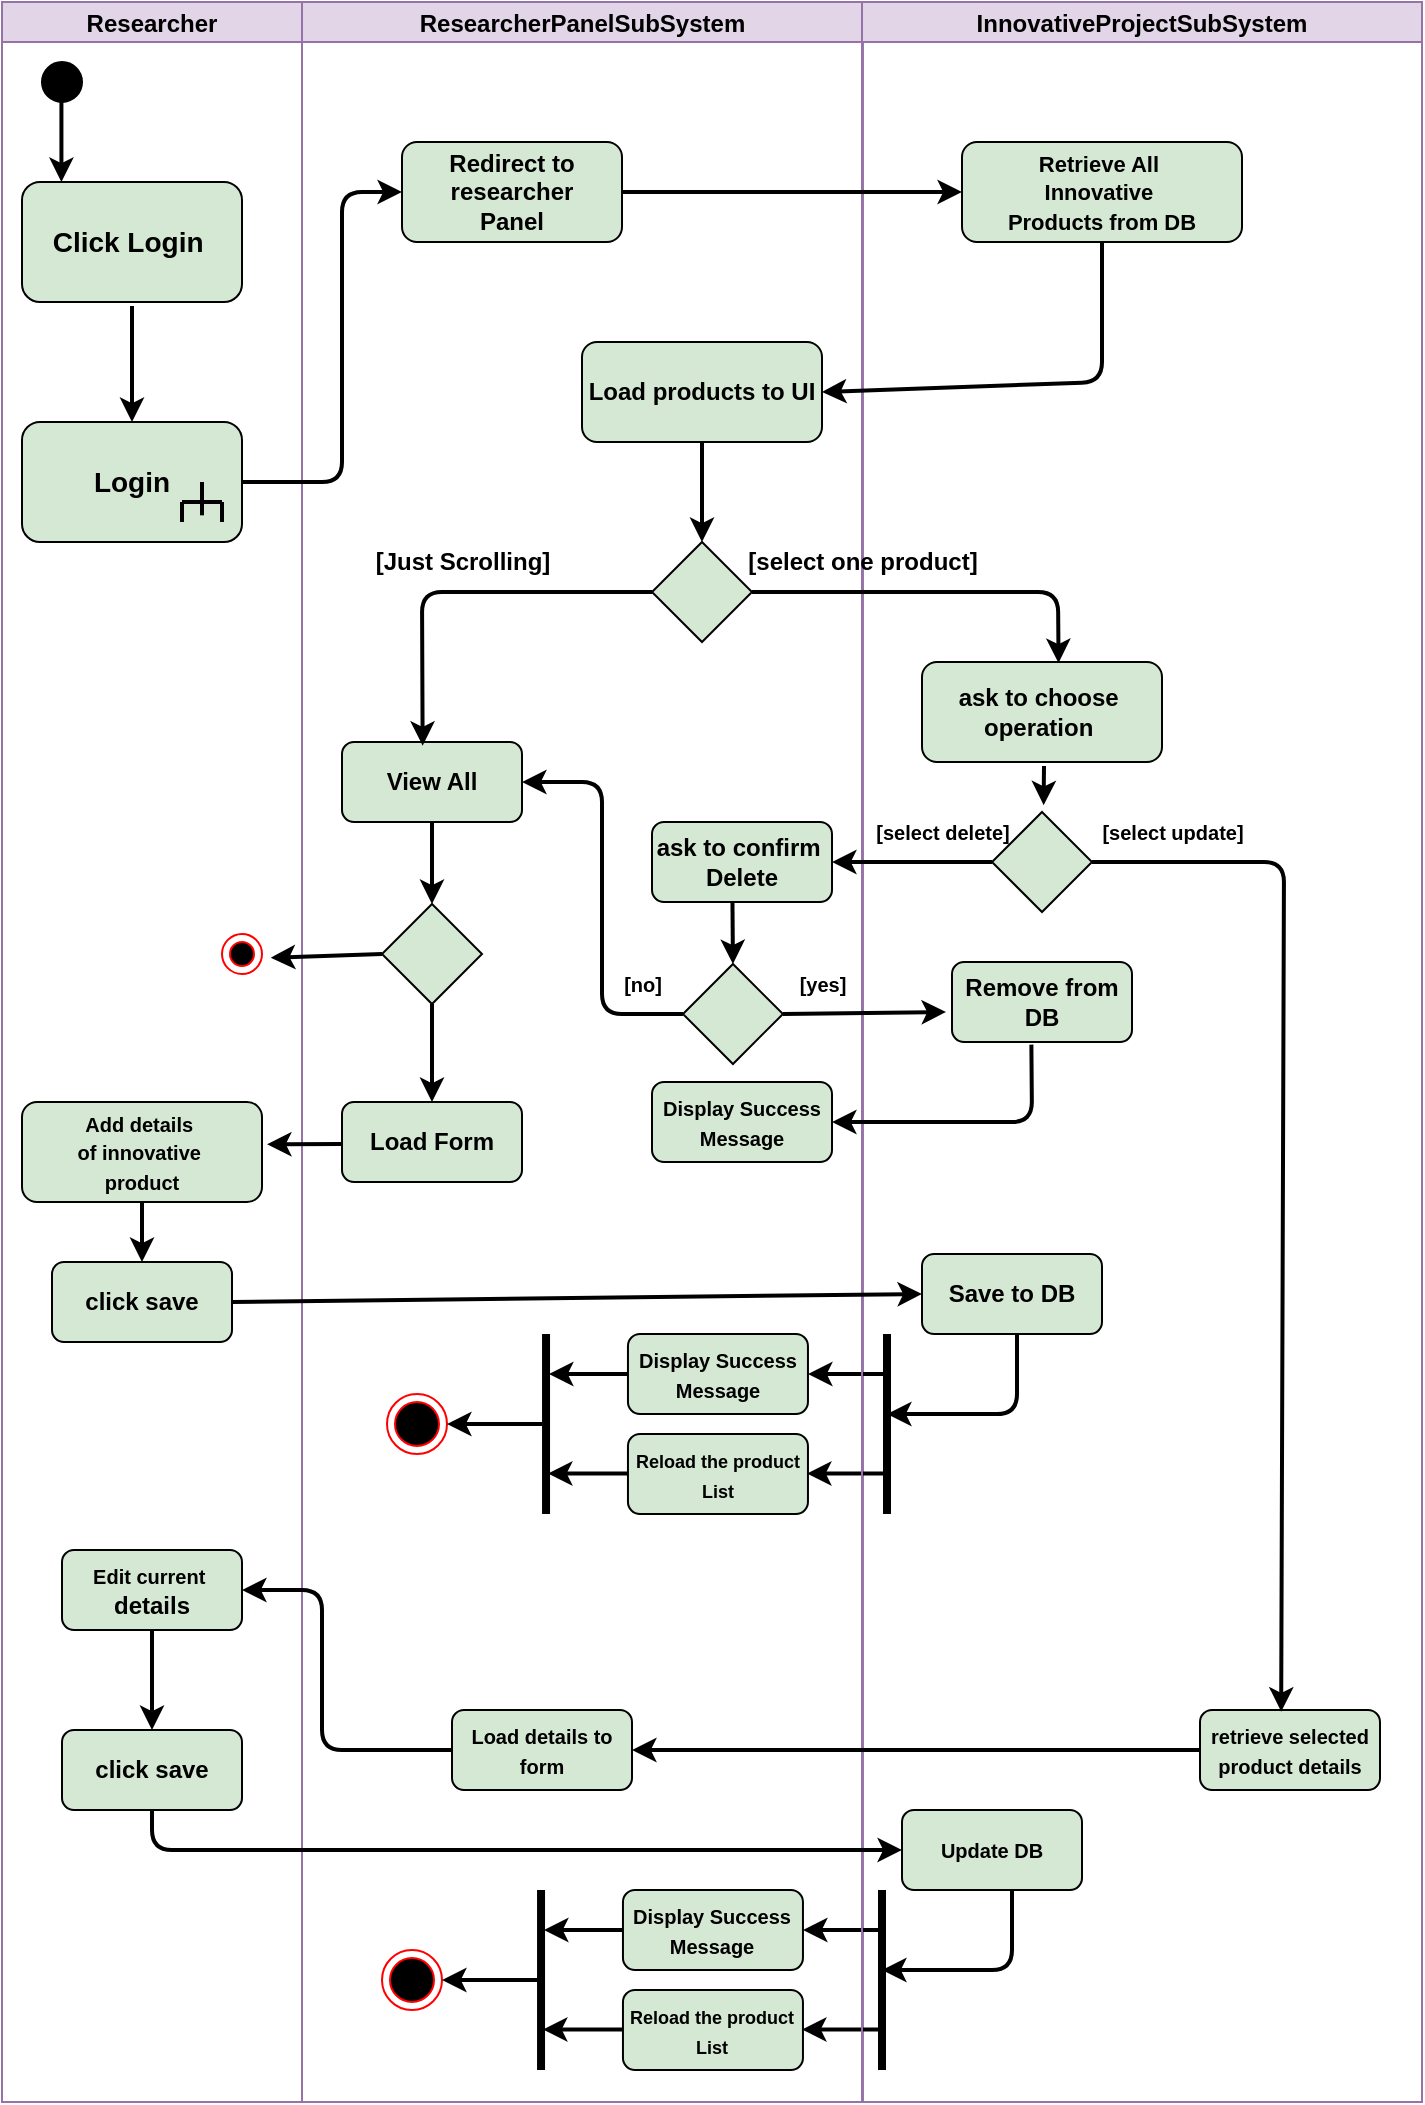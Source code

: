 <mxfile version="14.6.1" type="device"><diagram id="9egRcFBI29UkDSElMsX1" name="Page-1"><mxGraphModel dx="1038" dy="548" grid="1" gridSize="10" guides="1" tooltips="1" connect="1" arrows="1" fold="1" page="1" pageScale="1" pageWidth="827" pageHeight="1169" math="0" shadow="0"><root><mxCell id="0"/><mxCell id="1" parent="0"/><mxCell id="G6wH3Zd-4y4zLC6UvyVQ-2" value="Researcher" style="swimlane;startSize=20;fillColor=#e1d5e7;strokeColor=#9673a6;" parent="1" vertex="1"><mxGeometry x="50" y="40" width="150" height="1050" as="geometry"/></mxCell><mxCell id="G6wH3Zd-4y4zLC6UvyVQ-3" value="" style="ellipse;whiteSpace=wrap;html=1;aspect=fixed;fillColor=#000000;" parent="G6wH3Zd-4y4zLC6UvyVQ-2" vertex="1"><mxGeometry x="20" y="30" width="20" height="20" as="geometry"/></mxCell><mxCell id="G6wH3Zd-4y4zLC6UvyVQ-4" value="&lt;b&gt;&lt;font style=&quot;font-size: 14px&quot;&gt;Click Login&amp;nbsp;&lt;/font&gt;&lt;/b&gt;" style="rounded=1;whiteSpace=wrap;html=1;fillColor=#D5E8D4;" parent="G6wH3Zd-4y4zLC6UvyVQ-2" vertex="1"><mxGeometry x="10" y="90" width="110" height="60" as="geometry"/></mxCell><mxCell id="G6wH3Zd-4y4zLC6UvyVQ-5" value="" style="endArrow=classic;html=1;strokeWidth=2;" parent="G6wH3Zd-4y4zLC6UvyVQ-2" edge="1"><mxGeometry width="50" height="50" relative="1" as="geometry"><mxPoint x="29.71" y="43" as="sourcePoint"/><mxPoint x="29.71" y="90" as="targetPoint"/><Array as="points"><mxPoint x="29.71" y="90"/></Array></mxGeometry></mxCell><mxCell id="G6wH3Zd-4y4zLC6UvyVQ-6" value="" style="group" parent="G6wH3Zd-4y4zLC6UvyVQ-2" vertex="1" connectable="0"><mxGeometry x="10" y="210" width="110" height="60" as="geometry"/></mxCell><mxCell id="G6wH3Zd-4y4zLC6UvyVQ-7" value="&lt;b&gt;&lt;font style=&quot;font-size: 14px&quot;&gt;Login&lt;/font&gt;&lt;/b&gt;" style="rounded=1;whiteSpace=wrap;html=1;fillColor=#D5E8D4;" parent="G6wH3Zd-4y4zLC6UvyVQ-6" vertex="1"><mxGeometry width="110" height="60" as="geometry"/></mxCell><mxCell id="G6wH3Zd-4y4zLC6UvyVQ-8" value="" style="group" parent="G6wH3Zd-4y4zLC6UvyVQ-6" vertex="1" connectable="0"><mxGeometry x="80" y="30" width="20" height="20" as="geometry"/></mxCell><mxCell id="G6wH3Zd-4y4zLC6UvyVQ-9" value="" style="endArrow=none;html=1;strokeWidth=2;" parent="G6wH3Zd-4y4zLC6UvyVQ-8" edge="1"><mxGeometry width="50" height="50" relative="1" as="geometry"><mxPoint y="10" as="sourcePoint"/><mxPoint x="20" y="10" as="targetPoint"/></mxGeometry></mxCell><mxCell id="G6wH3Zd-4y4zLC6UvyVQ-10" value="" style="endArrow=none;html=1;strokeWidth=2;" parent="G6wH3Zd-4y4zLC6UvyVQ-8" edge="1"><mxGeometry width="50" height="50" relative="1" as="geometry"><mxPoint y="10" as="sourcePoint"/><mxPoint y="20" as="targetPoint"/></mxGeometry></mxCell><mxCell id="G6wH3Zd-4y4zLC6UvyVQ-11" value="" style="endArrow=none;html=1;strokeWidth=2;" parent="G6wH3Zd-4y4zLC6UvyVQ-8" edge="1"><mxGeometry width="50" height="50" relative="1" as="geometry"><mxPoint x="20" y="10" as="sourcePoint"/><mxPoint x="20" y="20" as="targetPoint"/></mxGeometry></mxCell><mxCell id="G6wH3Zd-4y4zLC6UvyVQ-12" value="" style="endArrow=none;html=1;strokeWidth=2;" parent="G6wH3Zd-4y4zLC6UvyVQ-8" edge="1"><mxGeometry width="50" height="50" relative="1" as="geometry"><mxPoint x="10" as="sourcePoint"/><mxPoint x="10" y="16.667" as="targetPoint"/></mxGeometry></mxCell><mxCell id="G6wH3Zd-4y4zLC6UvyVQ-13" value="" style="endArrow=classic;html=1;strokeWidth=2;entryX=0.5;entryY=0;entryDx=0;entryDy=0;" parent="G6wH3Zd-4y4zLC6UvyVQ-2" target="G6wH3Zd-4y4zLC6UvyVQ-7" edge="1"><mxGeometry width="50" height="50" relative="1" as="geometry"><mxPoint x="65" y="152" as="sourcePoint"/><mxPoint x="180" y="120" as="targetPoint"/></mxGeometry></mxCell><mxCell id="G6wH3Zd-4y4zLC6UvyVQ-91" value="&lt;b&gt;&lt;font&gt;&lt;span style=&quot;font-size: 10px&quot;&gt;Edit current&amp;nbsp;&lt;br&gt;&lt;/span&gt;details&lt;br&gt;&lt;/font&gt;&lt;/b&gt;" style="rounded=1;whiteSpace=wrap;html=1;fillColor=#D5E8D4;" parent="G6wH3Zd-4y4zLC6UvyVQ-2" vertex="1"><mxGeometry x="30" y="774" width="90" height="40" as="geometry"/></mxCell><mxCell id="G6wH3Zd-4y4zLC6UvyVQ-96" value="&lt;b&gt;&lt;font&gt;&lt;font style=&quot;font-size: 12px&quot;&gt;click save&lt;/font&gt;&lt;br&gt;&lt;/font&gt;&lt;/b&gt;" style="rounded=1;whiteSpace=wrap;html=1;fillColor=#D5E8D4;" parent="G6wH3Zd-4y4zLC6UvyVQ-2" vertex="1"><mxGeometry x="30" y="864" width="90" height="40" as="geometry"/></mxCell><mxCell id="G6wH3Zd-4y4zLC6UvyVQ-97" value="" style="endArrow=classic;html=1;strokeWidth=2;exitX=0.5;exitY=1;exitDx=0;exitDy=0;entryX=0.5;entryY=0;entryDx=0;entryDy=0;" parent="G6wH3Zd-4y4zLC6UvyVQ-2" source="G6wH3Zd-4y4zLC6UvyVQ-91" target="G6wH3Zd-4y4zLC6UvyVQ-96" edge="1"><mxGeometry width="50" height="50" relative="1" as="geometry"><mxPoint x="50" y="864" as="sourcePoint"/><mxPoint x="100" y="814" as="targetPoint"/></mxGeometry></mxCell><mxCell id="G6wH3Zd-4y4zLC6UvyVQ-115" value="" style="ellipse;html=1;shape=endState;fillColor=#000000;strokeColor=#ff0000;" parent="G6wH3Zd-4y4zLC6UvyVQ-2" vertex="1"><mxGeometry x="110" y="466" width="20" height="20" as="geometry"/></mxCell><mxCell id="G6wH3Zd-4y4zLC6UvyVQ-118" value="&lt;b style=&quot;font-size: 10px&quot;&gt;&lt;font style=&quot;font-size: 10px&quot;&gt;&lt;span&gt;Add details&amp;nbsp;&lt;br&gt;&lt;/span&gt;of innovative&amp;nbsp;&lt;br&gt;product&lt;br&gt;&lt;/font&gt;&lt;/b&gt;" style="rounded=1;whiteSpace=wrap;html=1;fillColor=#D5E8D4;" parent="G6wH3Zd-4y4zLC6UvyVQ-2" vertex="1"><mxGeometry x="10" y="550" width="120" height="50" as="geometry"/></mxCell><mxCell id="G6wH3Zd-4y4zLC6UvyVQ-120" value="&lt;b&gt;&lt;font&gt;&lt;font style=&quot;font-size: 12px&quot;&gt;click save&lt;/font&gt;&lt;br&gt;&lt;/font&gt;&lt;/b&gt;" style="rounded=1;whiteSpace=wrap;html=1;fillColor=#D5E8D4;" parent="G6wH3Zd-4y4zLC6UvyVQ-2" vertex="1"><mxGeometry x="25" y="630" width="90" height="40" as="geometry"/></mxCell><mxCell id="G6wH3Zd-4y4zLC6UvyVQ-121" value="" style="endArrow=classic;html=1;strokeWidth=2;exitX=0.5;exitY=1;exitDx=0;exitDy=0;entryX=0.5;entryY=0;entryDx=0;entryDy=0;" parent="G6wH3Zd-4y4zLC6UvyVQ-2" source="G6wH3Zd-4y4zLC6UvyVQ-118" target="G6wH3Zd-4y4zLC6UvyVQ-120" edge="1"><mxGeometry width="50" height="50" relative="1" as="geometry"><mxPoint x="50" y="660" as="sourcePoint"/><mxPoint x="100" y="610" as="targetPoint"/></mxGeometry></mxCell><mxCell id="G6wH3Zd-4y4zLC6UvyVQ-14" value="ResearcherPanelSubSystem" style="swimlane;startSize=20;fillColor=#e1d5e7;strokeColor=#9673a6;" parent="1" vertex="1"><mxGeometry x="200" y="40" width="280.48" height="1050" as="geometry"/></mxCell><mxCell id="G6wH3Zd-4y4zLC6UvyVQ-15" value="&lt;span&gt;&lt;b&gt;Redirect to researcher&lt;br&gt;Panel&lt;br&gt;&lt;/b&gt;&lt;/span&gt;" style="rounded=1;whiteSpace=wrap;html=1;fillColor=#D5E8D4;" parent="G6wH3Zd-4y4zLC6UvyVQ-14" vertex="1"><mxGeometry x="50" y="70" width="110" height="50" as="geometry"/></mxCell><mxCell id="G6wH3Zd-4y4zLC6UvyVQ-49" value="&lt;b&gt;&lt;font&gt;&lt;font style=&quot;font-size: 12px&quot;&gt;Load products to UI&lt;/font&gt;&lt;br&gt;&lt;/font&gt;&lt;/b&gt;" style="rounded=1;whiteSpace=wrap;html=1;fillColor=#D5E8D4;" parent="G6wH3Zd-4y4zLC6UvyVQ-14" vertex="1"><mxGeometry x="140" y="170" width="120" height="50" as="geometry"/></mxCell><mxCell id="G6wH3Zd-4y4zLC6UvyVQ-53" value="" style="rhombus;whiteSpace=wrap;html=1;fillColor=#D5E8D4;" parent="G6wH3Zd-4y4zLC6UvyVQ-14" vertex="1"><mxGeometry x="175" y="270" width="50" height="50" as="geometry"/></mxCell><mxCell id="G6wH3Zd-4y4zLC6UvyVQ-54" value="" style="endArrow=classic;html=1;strokeWidth=2;exitX=0.5;exitY=1;exitDx=0;exitDy=0;entryX=0.5;entryY=0;entryDx=0;entryDy=0;" parent="G6wH3Zd-4y4zLC6UvyVQ-14" source="G6wH3Zd-4y4zLC6UvyVQ-49" target="G6wH3Zd-4y4zLC6UvyVQ-53" edge="1"><mxGeometry width="50" height="50" relative="1" as="geometry"><mxPoint x="130" y="350" as="sourcePoint"/><mxPoint x="180" y="300" as="targetPoint"/></mxGeometry></mxCell><mxCell id="G6wH3Zd-4y4zLC6UvyVQ-57" value="&lt;b&gt;&lt;font&gt;&lt;font style=&quot;font-size: 12px&quot;&gt;View All&lt;/font&gt;&lt;br&gt;&lt;/font&gt;&lt;/b&gt;" style="rounded=1;whiteSpace=wrap;html=1;fillColor=#D5E8D4;" parent="G6wH3Zd-4y4zLC6UvyVQ-14" vertex="1"><mxGeometry x="20" y="370" width="90" height="40" as="geometry"/></mxCell><mxCell id="G6wH3Zd-4y4zLC6UvyVQ-58" value="" style="endArrow=classic;html=1;strokeWidth=2;exitX=0;exitY=0.5;exitDx=0;exitDy=0;entryX=0.448;entryY=0.046;entryDx=0;entryDy=0;entryPerimeter=0;" parent="G6wH3Zd-4y4zLC6UvyVQ-14" source="G6wH3Zd-4y4zLC6UvyVQ-53" target="G6wH3Zd-4y4zLC6UvyVQ-57" edge="1"><mxGeometry width="50" height="50" relative="1" as="geometry"><mxPoint x="100" y="380" as="sourcePoint"/><mxPoint x="150" y="330" as="targetPoint"/><Array as="points"><mxPoint x="60" y="295"/></Array></mxGeometry></mxCell><mxCell id="G6wH3Zd-4y4zLC6UvyVQ-59" value="&lt;b&gt;[Just Scrolling]&lt;/b&gt;" style="text;html=1;align=center;verticalAlign=middle;resizable=0;points=[];autosize=1;" parent="G6wH3Zd-4y4zLC6UvyVQ-14" vertex="1"><mxGeometry x="30" y="270" width="100" height="20" as="geometry"/></mxCell><mxCell id="G6wH3Zd-4y4zLC6UvyVQ-68" value="&lt;b&gt;&lt;font&gt;ask to confirm&amp;nbsp;&lt;br&gt;Delete&lt;br&gt;&lt;/font&gt;&lt;/b&gt;" style="rounded=1;whiteSpace=wrap;html=1;fillColor=#D5E8D4;" parent="G6wH3Zd-4y4zLC6UvyVQ-14" vertex="1"><mxGeometry x="175" y="410" width="90" height="40" as="geometry"/></mxCell><mxCell id="G6wH3Zd-4y4zLC6UvyVQ-71" value="" style="rhombus;whiteSpace=wrap;html=1;fillColor=#D5E8D4;" parent="G6wH3Zd-4y4zLC6UvyVQ-14" vertex="1"><mxGeometry x="190.48" y="481" width="50" height="50" as="geometry"/></mxCell><mxCell id="G6wH3Zd-4y4zLC6UvyVQ-72" value="" style="endArrow=classic;html=1;strokeWidth=2;exitX=0.447;exitY=1.007;exitDx=0;exitDy=0;exitPerimeter=0;entryX=0.5;entryY=0;entryDx=0;entryDy=0;" parent="G6wH3Zd-4y4zLC6UvyVQ-14" source="G6wH3Zd-4y4zLC6UvyVQ-68" target="G6wH3Zd-4y4zLC6UvyVQ-71" edge="1"><mxGeometry width="50" height="50" relative="1" as="geometry"><mxPoint x="180" y="510" as="sourcePoint"/><mxPoint x="230" y="460" as="targetPoint"/></mxGeometry></mxCell><mxCell id="G6wH3Zd-4y4zLC6UvyVQ-75" value="&lt;b&gt;&lt;font&gt;&lt;font style=&quot;font-size: 10px&quot;&gt;Display Success Message&lt;/font&gt;&lt;br&gt;&lt;/font&gt;&lt;/b&gt;" style="rounded=1;whiteSpace=wrap;html=1;fillColor=#D5E8D4;" parent="G6wH3Zd-4y4zLC6UvyVQ-14" vertex="1"><mxGeometry x="175" y="540" width="90" height="40" as="geometry"/></mxCell><mxCell id="G6wH3Zd-4y4zLC6UvyVQ-79" value="" style="endArrow=classic;html=1;strokeWidth=2;exitX=0;exitY=0.5;exitDx=0;exitDy=0;entryX=1;entryY=0.5;entryDx=0;entryDy=0;" parent="G6wH3Zd-4y4zLC6UvyVQ-14" source="G6wH3Zd-4y4zLC6UvyVQ-71" target="G6wH3Zd-4y4zLC6UvyVQ-57" edge="1"><mxGeometry width="50" height="50" relative="1" as="geometry"><mxPoint x="100" y="570" as="sourcePoint"/><mxPoint x="150" y="520" as="targetPoint"/><Array as="points"><mxPoint x="150" y="506"/><mxPoint x="150" y="390"/></Array></mxGeometry></mxCell><mxCell id="G6wH3Zd-4y4zLC6UvyVQ-80" value="&lt;b&gt;&lt;font style=&quot;font-size: 10px&quot;&gt;[yes]&lt;/font&gt;&lt;/b&gt;" style="text;html=1;align=center;verticalAlign=middle;resizable=0;points=[];autosize=1;" parent="G6wH3Zd-4y4zLC6UvyVQ-14" vertex="1"><mxGeometry x="240.48" y="481" width="40" height="20" as="geometry"/></mxCell><mxCell id="G6wH3Zd-4y4zLC6UvyVQ-82" value="&lt;b&gt;&lt;font style=&quot;font-size: 10px&quot;&gt;[no]&lt;/font&gt;&lt;/b&gt;" style="text;html=1;align=center;verticalAlign=middle;resizable=0;points=[];autosize=1;" parent="G6wH3Zd-4y4zLC6UvyVQ-14" vertex="1"><mxGeometry x="155.48" y="481" width="30" height="20" as="geometry"/></mxCell><mxCell id="G6wH3Zd-4y4zLC6UvyVQ-88" value="&lt;b&gt;&lt;font&gt;&lt;font style=&quot;font-size: 10px&quot;&gt;Load details to form&lt;/font&gt;&lt;br&gt;&lt;/font&gt;&lt;/b&gt;" style="rounded=1;whiteSpace=wrap;html=1;fillColor=#D5E8D4;" parent="G6wH3Zd-4y4zLC6UvyVQ-14" vertex="1"><mxGeometry x="75" y="854" width="90" height="40" as="geometry"/></mxCell><mxCell id="G6wH3Zd-4y4zLC6UvyVQ-100" value="&lt;b style=&quot;font-size: 10px&quot;&gt;&lt;font style=&quot;font-size: 10px&quot;&gt;Display Success&lt;br&gt;Message&lt;br&gt;&lt;/font&gt;&lt;/b&gt;" style="rounded=1;whiteSpace=wrap;html=1;fillColor=#D5E8D4;" parent="G6wH3Zd-4y4zLC6UvyVQ-14" vertex="1"><mxGeometry x="160.48" y="944" width="90" height="40" as="geometry"/></mxCell><mxCell id="G6wH3Zd-4y4zLC6UvyVQ-101" value="&lt;b style=&quot;font-size: 9px&quot;&gt;&lt;font style=&quot;font-size: 9px&quot;&gt;Reload the product&lt;br&gt;List&lt;br&gt;&lt;/font&gt;&lt;/b&gt;" style="rounded=1;whiteSpace=wrap;html=1;fillColor=#D5E8D4;" parent="G6wH3Zd-4y4zLC6UvyVQ-14" vertex="1"><mxGeometry x="160.48" y="994" width="90" height="40" as="geometry"/></mxCell><mxCell id="G6wH3Zd-4y4zLC6UvyVQ-104" value="" style="endArrow=classic;html=1;strokeWidth=2;entryX=1;entryY=0.5;entryDx=0;entryDy=0;" parent="G6wH3Zd-4y4zLC6UvyVQ-14" target="G6wH3Zd-4y4zLC6UvyVQ-100" edge="1"><mxGeometry width="50" height="50" relative="1" as="geometry"><mxPoint x="290" y="964" as="sourcePoint"/><mxPoint x="310" y="974" as="targetPoint"/></mxGeometry></mxCell><mxCell id="G6wH3Zd-4y4zLC6UvyVQ-105" value="" style="endArrow=classic;html=1;strokeWidth=2;entryX=1;entryY=0.5;entryDx=0;entryDy=0;" parent="G6wH3Zd-4y4zLC6UvyVQ-14" edge="1"><mxGeometry width="50" height="50" relative="1" as="geometry"><mxPoint x="289.52" y="1013.71" as="sourcePoint"/><mxPoint x="250" y="1013.71" as="targetPoint"/></mxGeometry></mxCell><mxCell id="G6wH3Zd-4y4zLC6UvyVQ-106" value="" style="endArrow=none;html=1;strokeWidth=4;" parent="G6wH3Zd-4y4zLC6UvyVQ-14" edge="1"><mxGeometry width="50" height="50" relative="1" as="geometry"><mxPoint x="119.52" y="1034" as="sourcePoint"/><mxPoint x="119.52" y="944.0" as="targetPoint"/></mxGeometry></mxCell><mxCell id="G6wH3Zd-4y4zLC6UvyVQ-107" value="" style="endArrow=classic;html=1;strokeWidth=2;entryX=1;entryY=0.5;entryDx=0;entryDy=0;" parent="G6wH3Zd-4y4zLC6UvyVQ-14" edge="1"><mxGeometry width="50" height="50" relative="1" as="geometry"><mxPoint x="160.48" y="964" as="sourcePoint"/><mxPoint x="120.96" y="964" as="targetPoint"/></mxGeometry></mxCell><mxCell id="G6wH3Zd-4y4zLC6UvyVQ-108" value="" style="endArrow=classic;html=1;strokeWidth=2;entryX=1;entryY=0.5;entryDx=0;entryDy=0;" parent="G6wH3Zd-4y4zLC6UvyVQ-14" edge="1"><mxGeometry width="50" height="50" relative="1" as="geometry"><mxPoint x="160.0" y="1013.71" as="sourcePoint"/><mxPoint x="120.48" y="1013.71" as="targetPoint"/></mxGeometry></mxCell><mxCell id="G6wH3Zd-4y4zLC6UvyVQ-109" value="" style="ellipse;html=1;shape=endState;fillColor=#000000;strokeColor=#ff0000;" parent="G6wH3Zd-4y4zLC6UvyVQ-14" vertex="1"><mxGeometry x="40" y="974" width="30" height="30" as="geometry"/></mxCell><mxCell id="G6wH3Zd-4y4zLC6UvyVQ-110" value="" style="endArrow=classic;html=1;strokeWidth=2;entryX=1;entryY=0.5;entryDx=0;entryDy=0;" parent="G6wH3Zd-4y4zLC6UvyVQ-14" target="G6wH3Zd-4y4zLC6UvyVQ-109" edge="1"><mxGeometry width="50" height="50" relative="1" as="geometry"><mxPoint x="120" y="989" as="sourcePoint"/><mxPoint x="130" y="984" as="targetPoint"/></mxGeometry></mxCell><mxCell id="G6wH3Zd-4y4zLC6UvyVQ-111" value="" style="rhombus;whiteSpace=wrap;html=1;fillColor=#D5E8D4;" parent="G6wH3Zd-4y4zLC6UvyVQ-14" vertex="1"><mxGeometry x="40" y="451" width="50" height="50" as="geometry"/></mxCell><mxCell id="G6wH3Zd-4y4zLC6UvyVQ-112" value="" style="endArrow=classic;html=1;strokeWidth=2;exitX=0.5;exitY=1;exitDx=0;exitDy=0;entryX=0.5;entryY=0;entryDx=0;entryDy=0;" parent="G6wH3Zd-4y4zLC6UvyVQ-14" source="G6wH3Zd-4y4zLC6UvyVQ-57" target="G6wH3Zd-4y4zLC6UvyVQ-111" edge="1"><mxGeometry width="50" height="50" relative="1" as="geometry"><mxPoint x="50" y="500" as="sourcePoint"/><mxPoint x="100" y="450" as="targetPoint"/></mxGeometry></mxCell><mxCell id="G6wH3Zd-4y4zLC6UvyVQ-113" value="&lt;b&gt;&lt;font&gt;&lt;font style=&quot;font-size: 12px&quot;&gt;Load Form&lt;/font&gt;&lt;br&gt;&lt;/font&gt;&lt;/b&gt;" style="rounded=1;whiteSpace=wrap;html=1;fillColor=#D5E8D4;" parent="G6wH3Zd-4y4zLC6UvyVQ-14" vertex="1"><mxGeometry x="20" y="550" width="90" height="40" as="geometry"/></mxCell><mxCell id="G6wH3Zd-4y4zLC6UvyVQ-116" value="" style="endArrow=classic;html=1;strokeWidth=2;exitX=0.5;exitY=1;exitDx=0;exitDy=0;entryX=0.5;entryY=0;entryDx=0;entryDy=0;" parent="G6wH3Zd-4y4zLC6UvyVQ-14" source="G6wH3Zd-4y4zLC6UvyVQ-111" target="G6wH3Zd-4y4zLC6UvyVQ-113" edge="1"><mxGeometry width="50" height="50" relative="1" as="geometry"><mxPoint x="40" y="570" as="sourcePoint"/><mxPoint x="90" y="520" as="targetPoint"/></mxGeometry></mxCell><mxCell id="G6wH3Zd-4y4zLC6UvyVQ-124" value="&lt;b style=&quot;font-size: 10px&quot;&gt;&lt;font style=&quot;font-size: 10px&quot;&gt;Display Success&lt;br&gt;Message&lt;br&gt;&lt;/font&gt;&lt;/b&gt;" style="rounded=1;whiteSpace=wrap;html=1;fillColor=#D5E8D4;" parent="G6wH3Zd-4y4zLC6UvyVQ-14" vertex="1"><mxGeometry x="162.98" y="666" width="90" height="40" as="geometry"/></mxCell><mxCell id="G6wH3Zd-4y4zLC6UvyVQ-125" value="&lt;b style=&quot;font-size: 9px&quot;&gt;&lt;font style=&quot;font-size: 9px&quot;&gt;Reload the product&lt;br&gt;List&lt;br&gt;&lt;/font&gt;&lt;/b&gt;" style="rounded=1;whiteSpace=wrap;html=1;fillColor=#D5E8D4;" parent="G6wH3Zd-4y4zLC6UvyVQ-14" vertex="1"><mxGeometry x="162.98" y="716" width="90" height="40" as="geometry"/></mxCell><mxCell id="G6wH3Zd-4y4zLC6UvyVQ-126" value="" style="endArrow=classic;html=1;strokeWidth=2;entryX=1;entryY=0.5;entryDx=0;entryDy=0;" parent="G6wH3Zd-4y4zLC6UvyVQ-14" target="G6wH3Zd-4y4zLC6UvyVQ-124" edge="1"><mxGeometry width="50" height="50" relative="1" as="geometry"><mxPoint x="292.5" y="686" as="sourcePoint"/><mxPoint x="112.5" y="656" as="targetPoint"/></mxGeometry></mxCell><mxCell id="G6wH3Zd-4y4zLC6UvyVQ-127" value="" style="endArrow=classic;html=1;strokeWidth=2;entryX=1;entryY=0.5;entryDx=0;entryDy=0;" parent="G6wH3Zd-4y4zLC6UvyVQ-14" edge="1"><mxGeometry width="50" height="50" relative="1" as="geometry"><mxPoint x="292.02" y="735.71" as="sourcePoint"/><mxPoint x="252.5" y="735.71" as="targetPoint"/></mxGeometry></mxCell><mxCell id="G6wH3Zd-4y4zLC6UvyVQ-128" value="" style="endArrow=none;html=1;strokeWidth=4;" parent="G6wH3Zd-4y4zLC6UvyVQ-14" edge="1"><mxGeometry width="50" height="50" relative="1" as="geometry"><mxPoint x="122.02" y="756" as="sourcePoint"/><mxPoint x="122.02" y="666" as="targetPoint"/></mxGeometry></mxCell><mxCell id="G6wH3Zd-4y4zLC6UvyVQ-129" value="" style="endArrow=classic;html=1;strokeWidth=2;entryX=1;entryY=0.5;entryDx=0;entryDy=0;" parent="G6wH3Zd-4y4zLC6UvyVQ-14" edge="1"><mxGeometry width="50" height="50" relative="1" as="geometry"><mxPoint x="162.98" y="686" as="sourcePoint"/><mxPoint x="123.46" y="686" as="targetPoint"/></mxGeometry></mxCell><mxCell id="G6wH3Zd-4y4zLC6UvyVQ-130" value="" style="endArrow=classic;html=1;strokeWidth=2;entryX=1;entryY=0.5;entryDx=0;entryDy=0;" parent="G6wH3Zd-4y4zLC6UvyVQ-14" edge="1"><mxGeometry width="50" height="50" relative="1" as="geometry"><mxPoint x="162.5" y="735.71" as="sourcePoint"/><mxPoint x="122.98" y="735.71" as="targetPoint"/></mxGeometry></mxCell><mxCell id="G6wH3Zd-4y4zLC6UvyVQ-131" value="" style="ellipse;html=1;shape=endState;fillColor=#000000;strokeColor=#ff0000;" parent="G6wH3Zd-4y4zLC6UvyVQ-14" vertex="1"><mxGeometry x="42.5" y="696" width="30" height="30" as="geometry"/></mxCell><mxCell id="G6wH3Zd-4y4zLC6UvyVQ-132" value="" style="endArrow=classic;html=1;strokeWidth=2;entryX=1;entryY=0.5;entryDx=0;entryDy=0;" parent="G6wH3Zd-4y4zLC6UvyVQ-14" target="G6wH3Zd-4y4zLC6UvyVQ-131" edge="1"><mxGeometry width="50" height="50" relative="1" as="geometry"><mxPoint x="122.5" y="711" as="sourcePoint"/><mxPoint x="-67.5" y="666" as="targetPoint"/></mxGeometry></mxCell><mxCell id="G6wH3Zd-4y4zLC6UvyVQ-133" value="" style="endArrow=none;html=1;strokeWidth=4;" parent="G6wH3Zd-4y4zLC6UvyVQ-14" edge="1"><mxGeometry width="50" height="50" relative="1" as="geometry"><mxPoint x="292.5" y="756" as="sourcePoint"/><mxPoint x="292.5" y="666" as="targetPoint"/></mxGeometry></mxCell><mxCell id="G6wH3Zd-4y4zLC6UvyVQ-134" value="" style="endArrow=classic;html=1;strokeWidth=2;exitX=0.5;exitY=1;exitDx=0;exitDy=0;" parent="G6wH3Zd-4y4zLC6UvyVQ-14" edge="1"><mxGeometry width="50" height="50" relative="1" as="geometry"><mxPoint x="357.5" y="666" as="sourcePoint"/><mxPoint x="292.5" y="706" as="targetPoint"/><Array as="points"><mxPoint x="357.5" y="706"/></Array></mxGeometry></mxCell><mxCell id="G6wH3Zd-4y4zLC6UvyVQ-47" value="InnovativeProjectSubSystem" style="swimlane;startSize=20;fillColor=#e1d5e7;strokeColor=#9673a6;" parent="1" vertex="1"><mxGeometry x="480" y="40" width="280" height="1050" as="geometry"/></mxCell><mxCell id="G6wH3Zd-4y4zLC6UvyVQ-48" value="&lt;span style=&quot;font-size: 11px&quot;&gt;&lt;b&gt;Retrieve All&amp;nbsp;&lt;br&gt;Innovative&amp;nbsp;&lt;br&gt;Products from DB&lt;br&gt;&lt;/b&gt;&lt;/span&gt;" style="rounded=1;whiteSpace=wrap;html=1;fillColor=#D5E8D4;" parent="G6wH3Zd-4y4zLC6UvyVQ-47" vertex="1"><mxGeometry x="50" y="70" width="140" height="50" as="geometry"/></mxCell><mxCell id="G6wH3Zd-4y4zLC6UvyVQ-60" value="&lt;b&gt;&lt;font&gt;&lt;font style=&quot;font-size: 12px&quot;&gt;ask to choose&amp;nbsp;&lt;br&gt;&lt;/font&gt;operation&amp;nbsp;&lt;br&gt;&lt;/font&gt;&lt;/b&gt;" style="rounded=1;whiteSpace=wrap;html=1;fillColor=#D5E8D4;" parent="G6wH3Zd-4y4zLC6UvyVQ-47" vertex="1"><mxGeometry x="30" y="330" width="120" height="50" as="geometry"/></mxCell><mxCell id="G6wH3Zd-4y4zLC6UvyVQ-62" value="&lt;b&gt;[select one product]&lt;/b&gt;" style="text;html=1;align=center;verticalAlign=middle;resizable=0;points=[];autosize=1;" parent="G6wH3Zd-4y4zLC6UvyVQ-47" vertex="1"><mxGeometry x="-65" y="270" width="130" height="20" as="geometry"/></mxCell><mxCell id="G6wH3Zd-4y4zLC6UvyVQ-66" value="" style="rhombus;whiteSpace=wrap;html=1;fillColor=#D5E8D4;" parent="G6wH3Zd-4y4zLC6UvyVQ-47" vertex="1"><mxGeometry x="65" y="405" width="50" height="50" as="geometry"/></mxCell><mxCell id="G6wH3Zd-4y4zLC6UvyVQ-69" value="" style="endArrow=classic;html=1;strokeWidth=2;entryX=0.516;entryY=-0.068;entryDx=0;entryDy=0;entryPerimeter=0;" parent="G6wH3Zd-4y4zLC6UvyVQ-47" target="G6wH3Zd-4y4zLC6UvyVQ-66" edge="1"><mxGeometry width="50" height="50" relative="1" as="geometry"><mxPoint x="91" y="382" as="sourcePoint"/><mxPoint x="120" y="400" as="targetPoint"/></mxGeometry></mxCell><mxCell id="G6wH3Zd-4y4zLC6UvyVQ-73" value="&lt;b&gt;&lt;font&gt;Remove from&lt;br&gt;DB&lt;br&gt;&lt;/font&gt;&lt;/b&gt;" style="rounded=1;whiteSpace=wrap;html=1;fillColor=#D5E8D4;" parent="G6wH3Zd-4y4zLC6UvyVQ-47" vertex="1"><mxGeometry x="45" y="480" width="90" height="40" as="geometry"/></mxCell><mxCell id="G6wH3Zd-4y4zLC6UvyVQ-76" value="&lt;b&gt;&lt;font style=&quot;font-size: 10px&quot;&gt;[select delete]&lt;/font&gt;&lt;/b&gt;" style="text;html=1;align=center;verticalAlign=middle;resizable=0;points=[];autosize=1;" parent="G6wH3Zd-4y4zLC6UvyVQ-47" vertex="1"><mxGeometry y="405" width="80" height="20" as="geometry"/></mxCell><mxCell id="G6wH3Zd-4y4zLC6UvyVQ-83" value="&lt;b style=&quot;font-size: 10px&quot;&gt;&lt;font style=&quot;font-size: 10px&quot;&gt;retrieve selected&lt;br&gt;product details&lt;br&gt;&lt;/font&gt;&lt;/b&gt;" style="rounded=1;whiteSpace=wrap;html=1;fillColor=#D5E8D4;" parent="G6wH3Zd-4y4zLC6UvyVQ-47" vertex="1"><mxGeometry x="169" y="854" width="90" height="40" as="geometry"/></mxCell><mxCell id="G6wH3Zd-4y4zLC6UvyVQ-85" value="" style="endArrow=classic;html=1;strokeWidth=2;exitX=1;exitY=0.5;exitDx=0;exitDy=0;entryX=0.451;entryY=0.021;entryDx=0;entryDy=0;entryPerimeter=0;" parent="G6wH3Zd-4y4zLC6UvyVQ-47" source="G6wH3Zd-4y4zLC6UvyVQ-66" target="G6wH3Zd-4y4zLC6UvyVQ-83" edge="1"><mxGeometry width="50" height="50" relative="1" as="geometry"><mxPoint x="150" y="560" as="sourcePoint"/><mxPoint x="183" y="546" as="targetPoint"/><Array as="points"><mxPoint x="211" y="430"/></Array></mxGeometry></mxCell><mxCell id="G6wH3Zd-4y4zLC6UvyVQ-86" value="&lt;b&gt;&lt;font style=&quot;font-size: 10px&quot;&gt;[select update]&lt;/font&gt;&lt;/b&gt;" style="text;html=1;align=center;verticalAlign=middle;resizable=0;points=[];autosize=1;" parent="G6wH3Zd-4y4zLC6UvyVQ-47" vertex="1"><mxGeometry x="110" y="405" width="90" height="20" as="geometry"/></mxCell><mxCell id="G6wH3Zd-4y4zLC6UvyVQ-98" value="&lt;b style=&quot;font-size: 10px&quot;&gt;&lt;font style=&quot;font-size: 10px&quot;&gt;Update DB&lt;br&gt;&lt;/font&gt;&lt;/b&gt;" style="rounded=1;whiteSpace=wrap;html=1;fillColor=#D5E8D4;" parent="G6wH3Zd-4y4zLC6UvyVQ-47" vertex="1"><mxGeometry x="20" y="904" width="90" height="40" as="geometry"/></mxCell><mxCell id="G6wH3Zd-4y4zLC6UvyVQ-102" value="" style="endArrow=none;html=1;strokeWidth=4;" parent="G6wH3Zd-4y4zLC6UvyVQ-47" edge="1"><mxGeometry width="50" height="50" relative="1" as="geometry"><mxPoint x="10" y="1034" as="sourcePoint"/><mxPoint x="10" y="944" as="targetPoint"/></mxGeometry></mxCell><mxCell id="G6wH3Zd-4y4zLC6UvyVQ-103" value="" style="endArrow=classic;html=1;strokeWidth=2;exitX=0.5;exitY=1;exitDx=0;exitDy=0;" parent="G6wH3Zd-4y4zLC6UvyVQ-47" edge="1"><mxGeometry width="50" height="50" relative="1" as="geometry"><mxPoint x="75" y="944" as="sourcePoint"/><mxPoint x="10" y="984" as="targetPoint"/><Array as="points"><mxPoint x="75" y="984"/></Array></mxGeometry></mxCell><mxCell id="G6wH3Zd-4y4zLC6UvyVQ-122" value="&lt;b&gt;&lt;font&gt;Save to DB&lt;br&gt;&lt;/font&gt;&lt;/b&gt;" style="rounded=1;whiteSpace=wrap;html=1;fillColor=#D5E8D4;" parent="G6wH3Zd-4y4zLC6UvyVQ-47" vertex="1"><mxGeometry x="30" y="626" width="90" height="40" as="geometry"/></mxCell><mxCell id="G6wH3Zd-4y4zLC6UvyVQ-50" value="" style="endArrow=classic;html=1;strokeWidth=2;entryX=0;entryY=0.5;entryDx=0;entryDy=0;exitX=1;exitY=0.5;exitDx=0;exitDy=0;" parent="1" source="G6wH3Zd-4y4zLC6UvyVQ-7" target="G6wH3Zd-4y4zLC6UvyVQ-15" edge="1"><mxGeometry width="50" height="50" relative="1" as="geometry"><mxPoint x="120" y="330" as="sourcePoint"/><mxPoint x="170" y="280" as="targetPoint"/><Array as="points"><mxPoint x="220" y="280"/><mxPoint x="220" y="135"/></Array></mxGeometry></mxCell><mxCell id="G6wH3Zd-4y4zLC6UvyVQ-51" value="" style="endArrow=classic;html=1;strokeWidth=2;exitX=1;exitY=0.5;exitDx=0;exitDy=0;entryX=0;entryY=0.5;entryDx=0;entryDy=0;" parent="1" source="G6wH3Zd-4y4zLC6UvyVQ-15" target="G6wH3Zd-4y4zLC6UvyVQ-48" edge="1"><mxGeometry width="50" height="50" relative="1" as="geometry"><mxPoint x="400" y="180" as="sourcePoint"/><mxPoint x="450" y="130" as="targetPoint"/></mxGeometry></mxCell><mxCell id="G6wH3Zd-4y4zLC6UvyVQ-52" value="" style="endArrow=classic;html=1;strokeWidth=2;exitX=0.5;exitY=1;exitDx=0;exitDy=0;entryX=1;entryY=0.5;entryDx=0;entryDy=0;" parent="1" source="G6wH3Zd-4y4zLC6UvyVQ-48" target="G6wH3Zd-4y4zLC6UvyVQ-49" edge="1"><mxGeometry width="50" height="50" relative="1" as="geometry"><mxPoint x="550" y="280" as="sourcePoint"/><mxPoint x="600" y="230" as="targetPoint"/><Array as="points"><mxPoint x="600" y="230"/></Array></mxGeometry></mxCell><mxCell id="G6wH3Zd-4y4zLC6UvyVQ-61" value="" style="endArrow=classic;html=1;strokeWidth=2;exitX=1;exitY=0.5;exitDx=0;exitDy=0;entryX=0.569;entryY=0.01;entryDx=0;entryDy=0;entryPerimeter=0;" parent="1" source="G6wH3Zd-4y4zLC6UvyVQ-53" target="G6wH3Zd-4y4zLC6UvyVQ-60" edge="1"><mxGeometry width="50" height="50" relative="1" as="geometry"><mxPoint x="460" y="400" as="sourcePoint"/><mxPoint x="510" y="350" as="targetPoint"/><Array as="points"><mxPoint x="578" y="335"/></Array></mxGeometry></mxCell><mxCell id="G6wH3Zd-4y4zLC6UvyVQ-70" value="" style="endArrow=classic;html=1;strokeWidth=2;exitX=0;exitY=0.5;exitDx=0;exitDy=0;" parent="1" source="G6wH3Zd-4y4zLC6UvyVQ-66" target="G6wH3Zd-4y4zLC6UvyVQ-68" edge="1"><mxGeometry width="50" height="50" relative="1" as="geometry"><mxPoint x="490" y="530" as="sourcePoint"/><mxPoint x="540" y="480" as="targetPoint"/></mxGeometry></mxCell><mxCell id="G6wH3Zd-4y4zLC6UvyVQ-77" value="" style="endArrow=classic;html=1;strokeWidth=2;exitX=1;exitY=0.5;exitDx=0;exitDy=0;" parent="1" source="G6wH3Zd-4y4zLC6UvyVQ-71" edge="1"><mxGeometry width="50" height="50" relative="1" as="geometry"><mxPoint x="500" y="580" as="sourcePoint"/><mxPoint x="522" y="545" as="targetPoint"/></mxGeometry></mxCell><mxCell id="G6wH3Zd-4y4zLC6UvyVQ-78" value="" style="endArrow=classic;html=1;strokeWidth=2;exitX=0.441;exitY=1.033;exitDx=0;exitDy=0;exitPerimeter=0;entryX=1;entryY=0.5;entryDx=0;entryDy=0;" parent="1" source="G6wH3Zd-4y4zLC6UvyVQ-73" target="G6wH3Zd-4y4zLC6UvyVQ-75" edge="1"><mxGeometry width="50" height="50" relative="1" as="geometry"><mxPoint x="530" y="620" as="sourcePoint"/><mxPoint x="580" y="570" as="targetPoint"/><Array as="points"><mxPoint x="565" y="600"/></Array></mxGeometry></mxCell><mxCell id="G6wH3Zd-4y4zLC6UvyVQ-90" value="" style="endArrow=classic;html=1;strokeWidth=2;entryX=1;entryY=0.5;entryDx=0;entryDy=0;exitX=0;exitY=0.5;exitDx=0;exitDy=0;" parent="1" source="G6wH3Zd-4y4zLC6UvyVQ-83" target="G6wH3Zd-4y4zLC6UvyVQ-88" edge="1"><mxGeometry width="50" height="50" relative="1" as="geometry"><mxPoint x="600" y="914" as="sourcePoint"/><mxPoint x="580" y="794" as="targetPoint"/><Array as="points"/></mxGeometry></mxCell><mxCell id="G6wH3Zd-4y4zLC6UvyVQ-95" value="" style="endArrow=classic;html=1;strokeWidth=2;entryX=1;entryY=0.5;entryDx=0;entryDy=0;exitX=0;exitY=0.5;exitDx=0;exitDy=0;" parent="1" source="G6wH3Zd-4y4zLC6UvyVQ-88" target="G6wH3Zd-4y4zLC6UvyVQ-91" edge="1"><mxGeometry width="50" height="50" relative="1" as="geometry"><mxPoint x="200" y="994" as="sourcePoint"/><mxPoint x="250" y="944" as="targetPoint"/><Array as="points"><mxPoint x="210" y="914"/><mxPoint x="210" y="834"/></Array></mxGeometry></mxCell><mxCell id="G6wH3Zd-4y4zLC6UvyVQ-99" value="" style="endArrow=classic;html=1;strokeWidth=2;exitX=0.5;exitY=1;exitDx=0;exitDy=0;entryX=0;entryY=0.5;entryDx=0;entryDy=0;" parent="1" source="G6wH3Zd-4y4zLC6UvyVQ-96" target="G6wH3Zd-4y4zLC6UvyVQ-98" edge="1"><mxGeometry width="50" height="50" relative="1" as="geometry"><mxPoint x="140" y="894" as="sourcePoint"/><mxPoint x="190" y="844" as="targetPoint"/><Array as="points"><mxPoint x="125" y="964"/></Array></mxGeometry></mxCell><mxCell id="G6wH3Zd-4y4zLC6UvyVQ-114" value="" style="endArrow=classic;html=1;strokeWidth=2;exitX=0;exitY=0.5;exitDx=0;exitDy=0;entryX=1.219;entryY=0.594;entryDx=0;entryDy=0;entryPerimeter=0;" parent="1" source="G6wH3Zd-4y4zLC6UvyVQ-111" target="G6wH3Zd-4y4zLC6UvyVQ-115" edge="1"><mxGeometry width="50" height="50" relative="1" as="geometry"><mxPoint x="120" y="560" as="sourcePoint"/><mxPoint x="180" y="516" as="targetPoint"/></mxGeometry></mxCell><mxCell id="G6wH3Zd-4y4zLC6UvyVQ-119" value="" style="endArrow=classic;html=1;strokeWidth=2;entryX=1.021;entryY=0.423;entryDx=0;entryDy=0;entryPerimeter=0;" parent="1" target="G6wH3Zd-4y4zLC6UvyVQ-118" edge="1"><mxGeometry width="50" height="50" relative="1" as="geometry"><mxPoint x="220" y="611" as="sourcePoint"/><mxPoint x="240" y="620" as="targetPoint"/></mxGeometry></mxCell><mxCell id="G6wH3Zd-4y4zLC6UvyVQ-123" value="" style="endArrow=classic;html=1;strokeWidth=2;exitX=1;exitY=0.5;exitDx=0;exitDy=0;entryX=0;entryY=0.5;entryDx=0;entryDy=0;" parent="1" source="G6wH3Zd-4y4zLC6UvyVQ-120" target="G6wH3Zd-4y4zLC6UvyVQ-122" edge="1"><mxGeometry width="50" height="50" relative="1" as="geometry"><mxPoint x="200" y="730" as="sourcePoint"/><mxPoint x="250" y="680" as="targetPoint"/></mxGeometry></mxCell></root></mxGraphModel></diagram></mxfile>
